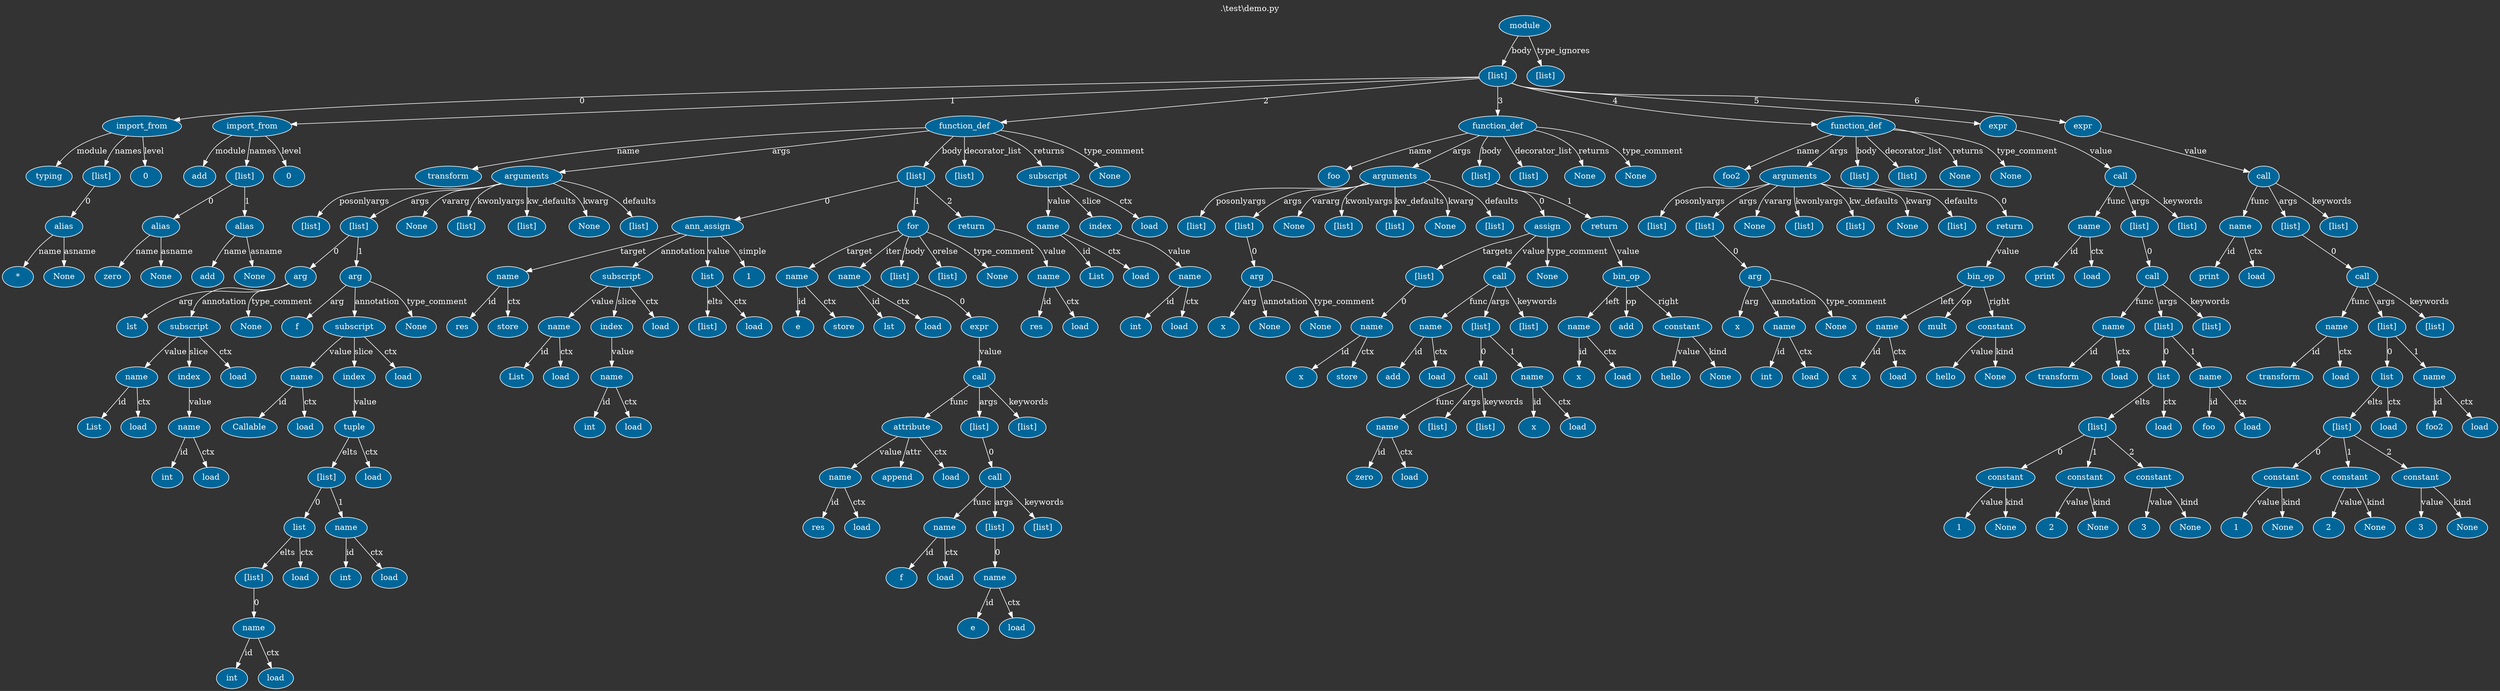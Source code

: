 digraph {
	graph [bgcolor="#333333" fontcolor=white label=".\\test\\demo.py" labelloc=t margin=0]
	node [color=white fillcolor="#006699" fontcolor=white style=filled]
	edge [color=white fontcolor=white]
	2945982050176 [label=module]
	2945982062912 [label="[list]"]
	2945982062720 [label=import_from]
	"91db52f5-9d21-4e3c-8046-02378b36f47f" [label=typing]
	2945982062720 -> "91db52f5-9d21-4e3c-8046-02378b36f47f" [label=module]
	2945982063104 [label="[list]"]
	2945982062848 [label=alias]
	"8678fb52-e85f-4cdc-aac4-c3b04e92e387" [label="*"]
	2945982062848 -> "8678fb52-e85f-4cdc-aac4-c3b04e92e387" [label=name]
	"6d6041be-3050-4386-bb2b-bb7af6522ebc" [label=None]
	2945982062848 -> "6d6041be-3050-4386-bb2b-bb7af6522ebc" [label=asname]
	2945982063104 -> 2945982062848 [label=0]
	2945982062720 -> 2945982063104 [label=names]
	"0858a67c-6999-4847-8aff-644a3b0ce54a" [label=0]
	2945982062720 -> "0858a67c-6999-4847-8aff-644a3b0ce54a" [label=level]
	2945982062912 -> 2945982062720 [label=0]
	2945982063040 [label=import_from]
	"498895fa-fdbb-4707-ab0b-ecede28573e1" [label=add]
	2945982063040 -> "498895fa-fdbb-4707-ab0b-ecede28573e1" [label=module]
	2945982063296 [label="[list]"]
	2945982062656 [label=alias]
	"94f925b2-430c-4118-a924-0f917f32fa1a" [label=zero]
	2945982062656 -> "94f925b2-430c-4118-a924-0f917f32fa1a" [label=name]
	"1c4cda2d-d9b2-43fb-b14c-77b3db206e39" [label=None]
	2945982062656 -> "1c4cda2d-d9b2-43fb-b14c-77b3db206e39" [label=asname]
	2945982063296 -> 2945982062656 [label=0]
	2945982063232 [label=alias]
	"3c665230-dfc3-4863-adbc-a81cc5e9ce0c" [label=add]
	2945982063232 -> "3c665230-dfc3-4863-adbc-a81cc5e9ce0c" [label=name]
	"4e57a6e8-655e-4198-a1f4-e95ad689339a" [label=None]
	2945982063232 -> "4e57a6e8-655e-4198-a1f4-e95ad689339a" [label=asname]
	2945982063296 -> 2945982063232 [label=1]
	2945982063040 -> 2945982063296 [label=names]
	"79856acd-acf0-45c8-b17f-b2395fee8be4" [label=0]
	2945982063040 -> "79856acd-acf0-45c8-b17f-b2395fee8be4" [label=level]
	2945982062912 -> 2945982063040 [label=1]
	2945982050240 [label=function_def]
	"f00c9bbd-d234-488d-a4fc-424b41a3ddba" [label=transform]
	2945982050240 -> "f00c9bbd-d234-488d-a4fc-424b41a3ddba" [label=name]
	2945982063424 [label=arguments]
	2945981981760 [label="[list]"]
	2945982063424 -> 2945981981760 [label=posonlyargs]
	2945982063168 [label="[list]"]
	2945982065216 [label=arg]
	"b6c4242e-02e5-45dd-8370-3f02bab31b08" [label=lst]
	2945982065216 -> "b6c4242e-02e5-45dd-8370-3f02bab31b08" [label=arg]
	2945982065408 [label=subscript]
	2945982065536 [label=name]
	"d7622f13-76fb-428b-b602-58c8ff229624" [label=List]
	2945982065536 -> "d7622f13-76fb-428b-b602-58c8ff229624" [label=id]
	2945982065728 [label=load]
	2945982065536 -> 2945982065728 [label=ctx]
	2945982065408 -> 2945982065536 [label=value]
	2945982065984 [label=index]
	2945982066112 [label=name]
	"2d3917ee-b143-4b10-a54e-26fecbcdbf4b" [label=int]
	2945982066112 -> "2d3917ee-b143-4b10-a54e-26fecbcdbf4b" [label=id]
	2945982066304 [label=load]
	2945982066112 -> 2945982066304 [label=ctx]
	2945982065984 -> 2945982066112 [label=value]
	2945982065408 -> 2945982065984 [label=slice]
	2945982066624 [label=load]
	2945982065408 -> 2945982066624 [label=ctx]
	2945982065216 -> 2945982065408 [label=annotation]
	"53552ad7-54a0-44a5-94b5-7eea68cb354c" [label=None]
	2945982065216 -> "53552ad7-54a0-44a5-94b5-7eea68cb354c" [label=type_comment]
	2945982063168 -> 2945982065216 [label=0]
	2945982083392 [label=arg]
	"b06899c8-a1a8-4064-a172-87392957eb74" [label=f]
	2945982083392 -> "b06899c8-a1a8-4064-a172-87392957eb74" [label=arg]
	2945982083584 [label=subscript]
	2945982083712 [label=name]
	"d9744bb3-56df-432b-90f5-5ae7d95630e1" [label=Callable]
	2945982083712 -> "d9744bb3-56df-432b-90f5-5ae7d95630e1" [label=id]
	2945982083904 [label=load]
	2945982083712 -> 2945982083904 [label=ctx]
	2945982083584 -> 2945982083712 [label=value]
	2945982084160 [label=index]
	2945982084288 [label=tuple]
	2945982063488 [label="[list]"]
	2945982084416 [label=list]
	2945982063552 [label="[list]"]
	2945982084544 [label=name]
	"df498cc2-6edd-40b0-98f6-e13385b9fcf7" [label=int]
	2945982084544 -> "df498cc2-6edd-40b0-98f6-e13385b9fcf7" [label=id]
	2945982084736 [label=load]
	2945982084544 -> 2945982084736 [label=ctx]
	2945982063552 -> 2945982084544 [label=0]
	2945982084416 -> 2945982063552 [label=elts]
	2945982084992 [label=load]
	2945982084416 -> 2945982084992 [label=ctx]
	2945982063488 -> 2945982084416 [label=0]
	2945982085184 [label=name]
	"5edf3ad9-0cff-4c00-b40c-c82208003b53" [label=int]
	2945982085184 -> "5edf3ad9-0cff-4c00-b40c-c82208003b53" [label=id]
	2945982085376 [label=load]
	2945982085184 -> 2945982085376 [label=ctx]
	2945982063488 -> 2945982085184 [label=1]
	2945982084288 -> 2945982063488 [label=elts]
	2945982085632 [label=load]
	2945982084288 -> 2945982085632 [label=ctx]
	2945982084160 -> 2945982084288 [label=value]
	2945982083584 -> 2945982084160 [label=slice]
	2945982085952 [label=load]
	2945982083584 -> 2945982085952 [label=ctx]
	2945982083392 -> 2945982083584 [label=annotation]
	"d98b39f6-e010-4ec0-a8df-cf98573b8ff3" [label=None]
	2945982083392 -> "d98b39f6-e010-4ec0-a8df-cf98573b8ff3" [label=type_comment]
	2945982063168 -> 2945982083392 [label=1]
	2945982063424 -> 2945982063168 [label=args]
	"6320f1b4-29f3-4a1a-9ff0-a9d35c719d4e" [label=None]
	2945982063424 -> "6320f1b4-29f3-4a1a-9ff0-a9d35c719d4e" [label=vararg]
	2945982062976 [label="[list]"]
	2945982063424 -> 2945982062976 [label=kwonlyargs]
	2945982063360 [label="[list]"]
	2945982063424 -> 2945982063360 [label=kw_defaults]
	"557caaf8-4301-4a65-8b86-2968a45563cb" [label=None]
	2945982063424 -> "557caaf8-4301-4a65-8b86-2968a45563cb" [label=kwarg]
	2945982086400 [label="[list]"]
	2945982063424 -> 2945982086400 [label=defaults]
	2945982050240 -> 2945982063424 [label=args]
	2945982086592 [label="[list]"]
	2945982086848 [label=ann_assign]
	2945982087040 [label=name]
	"8af99d81-fe3b-4fe3-a0c9-1acc9413c76a" [label=res]
	2945982087040 -> "8af99d81-fe3b-4fe3-a0c9-1acc9413c76a" [label=id]
	2945982091392 [label=store]
	2945982087040 -> 2945982091392 [label=ctx]
	2945982086848 -> 2945982087040 [label=target]
	2945982091648 [label=subscript]
	2945982091776 [label=name]
	"d7a45cb0-59f0-4e1a-a729-62ff0ea53811" [label=List]
	2945982091776 -> "d7a45cb0-59f0-4e1a-a729-62ff0ea53811" [label=id]
	2945982091968 [label=load]
	2945982091776 -> 2945982091968 [label=ctx]
	2945982091648 -> 2945982091776 [label=value]
	2945982092224 [label=index]
	2945982092352 [label=name]
	"ec231b40-17e5-4c30-af22-8cb2adaca75e" [label=int]
	2945982092352 -> "ec231b40-17e5-4c30-af22-8cb2adaca75e" [label=id]
	2945982092544 [label=load]
	2945982092352 -> 2945982092544 [label=ctx]
	2945982092224 -> 2945982092352 [label=value]
	2945982091648 -> 2945982092224 [label=slice]
	2945982092864 [label=load]
	2945982091648 -> 2945982092864 [label=ctx]
	2945982086848 -> 2945982091648 [label=annotation]
	2945982093120 [label=list]
	2945982086784 [label="[list]"]
	2945982093120 -> 2945982086784 [label=elts]
	2945982093376 [label=load]
	2945982093120 -> 2945982093376 [label=ctx]
	2945982086848 -> 2945982093120 [label=value]
	"ef7a5533-f201-48dc-a27f-9df4fa88ca58" [label=1]
	2945982086848 -> "ef7a5533-f201-48dc-a27f-9df4fa88ca58" [label=simple]
	2945982086592 -> 2945982086848 [label=0]
	2945982093888 [label=for]
	2945982093824 [label=name]
	"c27f7e1a-1e43-4200-b1bb-6ca309d23b1d" [label=e]
	2945982093824 -> "c27f7e1a-1e43-4200-b1bb-6ca309d23b1d" [label=id]
	2945982094080 [label=store]
	2945982093824 -> 2945982094080 [label=ctx]
	2945982093888 -> 2945982093824 [label=target]
	2945982094336 [label=name]
	"1e18425f-3d1e-48e6-ac9b-8973bb372d70" [label=lst]
	2945982094336 -> "1e18425f-3d1e-48e6-ac9b-8973bb372d70" [label=id]
	2945982094528 [label=load]
	2945982094336 -> 2945982094528 [label=ctx]
	2945982093888 -> 2945982094336 [label=iter]
	2945982093184 [label="[list]"]
	2945982094784 [label=expr]
	2945982094912 [label=call]
	2945982095040 [label=attribute]
	2945982095168 [label=name]
	"d73acdc4-d1a3-44a5-8f9a-57518e6c8fc2" [label=res]
	2945982095168 -> "d73acdc4-d1a3-44a5-8f9a-57518e6c8fc2" [label=id]
	2945982107712 [label=load]
	2945982095168 -> 2945982107712 [label=ctx]
	2945982095040 -> 2945982095168 [label=value]
	"5c3ccae7-d036-4da4-834f-660f8876add9" [label=append]
	2945982095040 -> "5c3ccae7-d036-4da4-834f-660f8876add9" [label=attr]
	2945982108032 [label=load]
	2945982095040 -> 2945982108032 [label=ctx]
	2945982094912 -> 2945982095040 [label=func]
	2945982093696 [label="[list]"]
	2945982108288 [label=call]
	2945982108480 [label=name]
	"fec192e0-c8ad-444e-992c-1cecd68fc68b" [label=f]
	2945982108480 -> "fec192e0-c8ad-444e-992c-1cecd68fc68b" [label=id]
	2945982108672 [label=load]
	2945982108480 -> 2945982108672 [label=ctx]
	2945982108288 -> 2945982108480 [label=func]
	2945982108224 [label="[list]"]
	2945982108928 [label=name]
	"4adad9ba-7dfb-4f44-8d03-845926eb07d0" [label=e]
	2945982108928 -> "4adad9ba-7dfb-4f44-8d03-845926eb07d0" [label=id]
	2945982109184 [label=load]
	2945982108928 -> 2945982109184 [label=ctx]
	2945982108224 -> 2945982108928 [label=0]
	2945982108288 -> 2945982108224 [label=args]
	2945982108864 [label="[list]"]
	2945982108288 -> 2945982108864 [label=keywords]
	2945982093696 -> 2945982108288 [label=0]
	2945982094912 -> 2945982093696 [label=args]
	2945982109376 [label="[list]"]
	2945982094912 -> 2945982109376 [label=keywords]
	2945982094784 -> 2945982094912 [label=value]
	2945982093184 -> 2945982094784 [label=0]
	2945982093888 -> 2945982093184 [label=body]
	2945982109568 [label="[list]"]
	2945982093888 -> 2945982109568 [label=orelse]
	"faa4f4ac-5675-4c4b-a83d-3c007dfd281b" [label=None]
	2945982093888 -> "faa4f4ac-5675-4c4b-a83d-3c007dfd281b" [label=type_comment]
	2945982086592 -> 2945982093888 [label=1]
	2945982110080 [label=return]
	2945982110208 [label=name]
	"a502f95d-f4ca-4967-9385-fa5f466e3565" [label=res]
	2945982110208 -> "a502f95d-f4ca-4967-9385-fa5f466e3565" [label=id]
	2945982110400 [label=load]
	2945982110208 -> 2945982110400 [label=ctx]
	2945982110080 -> 2945982110208 [label=value]
	2945982086592 -> 2945982110080 [label=2]
	2945982050240 -> 2945982086592 [label=body]
	2945982109824 [label="[list]"]
	2945982050240 -> 2945982109824 [label=decorator_list]
	2945982110848 [label=subscript]
	2945982110976 [label=name]
	"6b0e631c-ab96-46d4-905e-f481b71ceaa2" [label=List]
	2945982110976 -> "6b0e631c-ab96-46d4-905e-f481b71ceaa2" [label=id]
	2945982111168 [label=load]
	2945982110976 -> 2945982111168 [label=ctx]
	2945982110848 -> 2945982110976 [label=value]
	2945982111424 [label=index]
	2945982111552 [label=name]
	"e966ed96-bdbd-4911-8ac7-105638b7ee45" [label=int]
	2945982111552 -> "e966ed96-bdbd-4911-8ac7-105638b7ee45" [label=id]
	2945982111808 [label=load]
	2945982111552 -> 2945982111808 [label=ctx]
	2945982111424 -> 2945982111552 [label=value]
	2945982110848 -> 2945982111424 [label=slice]
	2945982112128 [label=load]
	2945982110848 -> 2945982112128 [label=ctx]
	2945982050240 -> 2945982110848 [label=returns]
	"4ae13ec9-651e-49ee-ba67-3aef49a4667e" [label=None]
	2945982050240 -> "4ae13ec9-651e-49ee-ba67-3aef49a4667e" [label=type_comment]
	2945982062912 -> 2945982050240 [label=2]
	2945982112640 [label=function_def]
	"47f9d838-d369-4475-aa1b-fac05b325aba" [label=foo]
	2945982112640 -> "47f9d838-d369-4475-aa1b-fac05b325aba" [label=name]
	2945982112704 [label=arguments]
	2945982110656 [label="[list]"]
	2945982112704 -> 2945982110656 [label=posonlyargs]
	2945982112448 [label="[list]"]
	2945982112896 [label=arg]
	"ca1c08b6-0ab7-450b-a0c3-5900f01d2d74" [label=x]
	2945982112896 -> "ca1c08b6-0ab7-450b-a0c3-5900f01d2d74" [label=arg]
	"a278439b-9003-4270-bb12-76daac987cfe" [label=None]
	2945982112896 -> "a278439b-9003-4270-bb12-76daac987cfe" [label=annotation]
	"c75ab339-a531-4f5e-99d0-b6ddd4afde02" [label=None]
	2945982112896 -> "c75ab339-a531-4f5e-99d0-b6ddd4afde02" [label=type_comment]
	2945982112448 -> 2945982112896 [label=0]
	2945982112704 -> 2945982112448 [label=args]
	"76d98971-8be0-4005-809a-f7d56b4a1769" [label=None]
	2945982112704 -> "76d98971-8be0-4005-809a-f7d56b4a1769" [label=vararg]
	2945982112832 [label="[list]"]
	2945982112704 -> 2945982112832 [label=kwonlyargs]
	2945982113344 [label="[list]"]
	2945982112704 -> 2945982113344 [label=kw_defaults]
	"7333264c-20c6-4699-b73c-237b8afe5f19" [label=None]
	2945982112704 -> "7333264c-20c6-4699-b73c-237b8afe5f19" [label=kwarg]
	2945982113408 [label="[list]"]
	2945982112704 -> 2945982113408 [label=defaults]
	2945982112640 -> 2945982112704 [label=args]
	2945982113664 [label="[list]"]
	2945982113920 [label=assign]
	2945982113856 [label="[list]"]
	2945982114112 [label=name]
	"c06796f3-2a72-4bc9-9a40-d0657d18dc4a" [label=x]
	2945982114112 -> "c06796f3-2a72-4bc9-9a40-d0657d18dc4a" [label=id]
	2945982114368 [label=store]
	2945982114112 -> 2945982114368 [label=ctx]
	2945982113856 -> 2945982114112 [label=0]
	2945982113920 -> 2945982113856 [label=targets]
	2945982114624 [label=call]
	2945982114752 [label=name]
	"6ba0d9d7-8e7f-4e12-8eb5-40e1a872f679" [label=add]
	2945982114752 -> "6ba0d9d7-8e7f-4e12-8eb5-40e1a872f679" [label=id]
	2945982114944 [label=load]
	2945982114752 -> 2945982114944 [label=ctx]
	2945982114624 -> 2945982114752 [label=func]
	2945982113984 [label="[list]"]
	2945982115200 [label=call]
	2945982115392 [label=name]
	"1caf5e0e-02f5-4609-a8c8-1fd9098afff2" [label=zero]
	2945982115392 -> "1caf5e0e-02f5-4609-a8c8-1fd9098afff2" [label=id]
	2945982115584 [label=load]
	2945982115392 -> 2945982115584 [label=ctx]
	2945982115200 -> 2945982115392 [label=func]
	2945982115136 [label="[list]"]
	2945982115200 -> 2945982115136 [label=args]
	2945982115776 [label="[list]"]
	2945982115200 -> 2945982115776 [label=keywords]
	2945982113984 -> 2945982115200 [label=0]
	2945982124352 [label=name]
	"43502cbf-cccb-474b-a8ea-eff0e902bc2f" [label=x]
	2945982124352 -> "43502cbf-cccb-474b-a8ea-eff0e902bc2f" [label=id]
	2945982124544 [label=load]
	2945982124352 -> 2945982124544 [label=ctx]
	2945982113984 -> 2945982124352 [label=1]
	2945982114624 -> 2945982113984 [label=args]
	2945982124096 [label="[list]"]
	2945982114624 -> 2945982124096 [label=keywords]
	2945982113920 -> 2945982114624 [label=value]
	"a43d686d-3bbe-4d4f-b31c-6d195523f860" [label=None]
	2945982113920 -> "a43d686d-3bbe-4d4f-b31c-6d195523f860" [label=type_comment]
	2945982113664 -> 2945982113920 [label=0]
	2945982125056 [label=return]
	2945982125184 [label=bin_op]
	2945982125312 [label=name]
	"cc4bf713-2a8e-49da-ba10-2f4b4cd11fb8" [label=x]
	2945982125312 -> "cc4bf713-2a8e-49da-ba10-2f4b4cd11fb8" [label=id]
	2945982125504 [label=load]
	2945982125312 -> 2945982125504 [label=ctx]
	2945982125184 -> 2945982125312 [label=left]
	2945982125760 [label=add]
	2945982125184 -> 2945982125760 [label=op]
	2945982125952 [label=constant]
	"aac9358c-5e9d-4277-b610-c29e33793b90" [label=hello]
	2945982125952 -> "aac9358c-5e9d-4277-b610-c29e33793b90" [label=value]
	"6d6c478a-e9e9-45f7-9e7b-99a0e7eea5c7" [label=None]
	2945982125952 -> "6d6c478a-e9e9-45f7-9e7b-99a0e7eea5c7" [label=kind]
	2945982125184 -> 2945982125952 [label=right]
	2945982125056 -> 2945982125184 [label=value]
	2945982113664 -> 2945982125056 [label=1]
	2945982112640 -> 2945982113664 [label=body]
	2945982124736 [label="[list]"]
	2945982112640 -> 2945982124736 [label=decorator_list]
	"32ac5e43-4518-4d6f-9a8a-18829f7df28c" [label=None]
	2945982112640 -> "32ac5e43-4518-4d6f-9a8a-18829f7df28c" [label=returns]
	"7d3a18fb-1a48-40f6-8f24-f8b1fb77799a" [label=None]
	2945982112640 -> "7d3a18fb-1a48-40f6-8f24-f8b1fb77799a" [label=type_comment]
	2945982062912 -> 2945982112640 [label=3]
	2945982126848 [label=function_def]
	"c54d5ca1-4079-482d-a418-5b6a78652f65" [label=foo2]
	2945982126848 -> "c54d5ca1-4079-482d-a418-5b6a78652f65" [label=name]
	2945982126912 [label=arguments]
	2945982126272 [label="[list]"]
	2945982126912 -> 2945982126272 [label=posonlyargs]
	2945982126656 [label="[list]"]
	2945982127104 [label=arg]
	"3aa87eac-f5fc-4f5f-a9d4-c16252672d46" [label=x]
	2945982127104 -> "3aa87eac-f5fc-4f5f-a9d4-c16252672d46" [label=arg]
	2945982127360 [label=name]
	"51fe4cfe-71f3-487d-950f-e5f0ef450fcd" [label=int]
	2945982127360 -> "51fe4cfe-71f3-487d-950f-e5f0ef450fcd" [label=id]
	2945982127552 [label=load]
	2945982127360 -> 2945982127552 [label=ctx]
	2945982127104 -> 2945982127360 [label=annotation]
	"372d0373-bb75-4dff-aac3-0ad72f628c55" [label=None]
	2945982127104 -> "372d0373-bb75-4dff-aac3-0ad72f628c55" [label=type_comment]
	2945982126656 -> 2945982127104 [label=0]
	2945982126912 -> 2945982126656 [label=args]
	"83df49de-ef76-4cfa-b052-d33cf2bd11f3" [label=None]
	2945982126912 -> "83df49de-ef76-4cfa-b052-d33cf2bd11f3" [label=vararg]
	2945982127040 [label="[list]"]
	2945982126912 -> 2945982127040 [label=kwonlyargs]
	2945982127936 [label="[list]"]
	2945982126912 -> 2945982127936 [label=kw_defaults]
	"dd64b775-d614-4988-af06-7799b6d5b7b4" [label=None]
	2945982126912 -> "dd64b775-d614-4988-af06-7799b6d5b7b4" [label=kwarg]
	2945982128000 [label="[list]"]
	2945982126912 -> 2945982128000 [label=defaults]
	2945982126848 -> 2945982126912 [label=args]
	2945982132416 [label="[list]"]
	2945982132672 [label=return]
	2945982132864 [label=bin_op]
	2945982132992 [label=name]
	"76d43afb-ece5-4d4d-adfc-bc4cc778a86d" [label=x]
	2945982132992 -> "76d43afb-ece5-4d4d-adfc-bc4cc778a86d" [label=id]
	2945982133184 [label=load]
	2945982132992 -> 2945982133184 [label=ctx]
	2945982132864 -> 2945982132992 [label=left]
	2945982133440 [label=mult]
	2945982132864 -> 2945982133440 [label=op]
	2945982133632 [label=constant]
	"214761f4-e3ae-4014-a61d-b8e1e52c3a0d" [label=hello]
	2945982133632 -> "214761f4-e3ae-4014-a61d-b8e1e52c3a0d" [label=value]
	"eae80b32-bffc-4157-80f8-711b7f48e1fa" [label=None]
	2945982133632 -> "eae80b32-bffc-4157-80f8-711b7f48e1fa" [label=kind]
	2945982132864 -> 2945982133632 [label=right]
	2945982132672 -> 2945982132864 [label=value]
	2945982132416 -> 2945982132672 [label=0]
	2945982126848 -> 2945982132416 [label=body]
	2945982132608 [label="[list]"]
	2945982126848 -> 2945982132608 [label=decorator_list]
	"005af5a2-1107-40de-929c-fbddb3f41ae9" [label=None]
	2945982126848 -> "005af5a2-1107-40de-929c-fbddb3f41ae9" [label=returns]
	"5f0a1945-afb0-4ba0-8601-c12fe643e459" [label=None]
	2945982126848 -> "5f0a1945-afb0-4ba0-8601-c12fe643e459" [label=type_comment]
	2945982062912 -> 2945982126848 [label=4]
	2945982134400 [label=expr]
	2945982134592 [label=call]
	2945982134720 [label=name]
	"95dd3661-ff66-4d08-8e5a-9ee87218ebb4" [label=print]
	2945982134720 -> "95dd3661-ff66-4d08-8e5a-9ee87218ebb4" [label=id]
	2945982134912 [label=load]
	2945982134720 -> 2945982134912 [label=ctx]
	2945982134592 -> 2945982134720 [label=func]
	2945982133952 [label="[list]"]
	2945982135168 [label=call]
	2945982135296 [label=name]
	"13c148c2-81b0-4476-a05b-2b14a01d4b9f" [label=transform]
	2945982135296 -> "13c148c2-81b0-4476-a05b-2b14a01d4b9f" [label=id]
	2945982135488 [label=load]
	2945982135296 -> 2945982135488 [label=ctx]
	2945982135168 -> 2945982135296 [label=func]
	2945982134336 [label="[list]"]
	2945982135744 [label=list]
	2945982135680 [label="[list]"]
	2945982135936 [label=constant]
	"0c76a5a2-a67e-4441-b277-4b5beb654871" [label=1]
	2945982135936 -> "0c76a5a2-a67e-4441-b277-4b5beb654871" [label=value]
	"5eac074b-92d5-4e97-bade-e2da1da49925" [label=None]
	2945982135936 -> "5eac074b-92d5-4e97-bade-e2da1da49925" [label=kind]
	2945982135680 -> 2945982135936 [label=0]
	2945982136256 [label=constant]
	"be5e6729-8086-4053-a392-2e41bc28ba74" [label=2]
	2945982136256 -> "be5e6729-8086-4053-a392-2e41bc28ba74" [label=value]
	"24d65f42-afdb-42fb-977d-f6a412caa5e4" [label=None]
	2945982136256 -> "24d65f42-afdb-42fb-977d-f6a412caa5e4" [label=kind]
	2945982135680 -> 2945982136256 [label=1]
	2945982136576 [label=constant]
	"ddeec71c-ba17-465f-a100-b25df4bb17d9" [label=3]
	2945982136576 -> "ddeec71c-ba17-465f-a100-b25df4bb17d9" [label=value]
	"dfc4acdd-9889-4b66-abd5-13b45a7ccd5c" [label=None]
	2945982136576 -> "dfc4acdd-9889-4b66-abd5-13b45a7ccd5c" [label=kind]
	2945982135680 -> 2945982136576 [label=2]
	2945982135744 -> 2945982135680 [label=elts]
	2945982136896 [label=load]
	2945982135744 -> 2945982136896 [label=ctx]
	2945982134336 -> 2945982135744 [label=0]
	2945982137088 [label=name]
	"0cbc91fd-3691-4f16-b5fb-9192d5a2af1a" [label=foo]
	2945982137088 -> "0cbc91fd-3691-4f16-b5fb-9192d5a2af1a" [label=id]
	2945982137280 [label=load]
	2945982137088 -> 2945982137280 [label=ctx]
	2945982134336 -> 2945982137088 [label=1]
	2945982135168 -> 2945982134336 [label=args]
	2945982135808 [label="[list]"]
	2945982135168 -> 2945982135808 [label=keywords]
	2945982133952 -> 2945982135168 [label=0]
	2945982134592 -> 2945982133952 [label=args]
	2945982137472 [label="[list]"]
	2945982134592 -> 2945982137472 [label=keywords]
	2945982134400 -> 2945982134592 [label=value]
	2945982062912 -> 2945982134400 [label=5]
	2945982137920 [label=expr]
	2945982138048 [label=call]
	2945982138176 [label=name]
	"3814f9fc-e984-48d0-93d4-3be63944f5ea" [label=print]
	2945982138176 -> "3814f9fc-e984-48d0-93d4-3be63944f5ea" [label=id]
	2945982138368 [label=load]
	2945982138176 -> 2945982138368 [label=ctx]
	2945982138048 -> 2945982138176 [label=func]
	2945982137664 [label="[list]"]
	2945982138624 [label=call]
	2945982138816 [label=name]
	"46543fb9-40f4-4195-8439-0200796e9d56" [label=transform]
	2945982138816 -> "46543fb9-40f4-4195-8439-0200796e9d56" [label=id]
	2945982139008 [label=load]
	2945982138816 -> 2945982139008 [label=ctx]
	2945982138624 -> 2945982138816 [label=func]
	2945982138560 [label="[list]"]
	2945982139264 [label=list]
	2945982139200 [label="[list]"]
	2945982139456 [label=constant]
	"550ec442-c8db-425e-ae42-b2a276061587" [label=1]
	2945982139456 -> "550ec442-c8db-425e-ae42-b2a276061587" [label=value]
	"b48c6372-a60a-4479-8731-b22739465bbd" [label=None]
	2945982139456 -> "b48c6372-a60a-4479-8731-b22739465bbd" [label=kind]
	2945982139200 -> 2945982139456 [label=0]
	2945982139776 [label=constant]
	"7eaa82a4-055d-4e2d-ac0e-9b5ff81eeddf" [label=2]
	2945982139776 -> "7eaa82a4-055d-4e2d-ac0e-9b5ff81eeddf" [label=value]
	"bca2dbd6-29b1-478b-9efd-ded4a95100bf" [label=None]
	2945982139776 -> "bca2dbd6-29b1-478b-9efd-ded4a95100bf" [label=kind]
	2945982139200 -> 2945982139776 [label=1]
	2945982140032 [label=constant]
	"f556086a-c75f-4062-a1bc-bddb72f69d81" [label=3]
	2945982140032 -> "f556086a-c75f-4062-a1bc-bddb72f69d81" [label=value]
	"a44edd60-e938-436a-bb5c-ce08af1d0016" [label=None]
	2945982140032 -> "a44edd60-e938-436a-bb5c-ce08af1d0016" [label=kind]
	2945982139200 -> 2945982140032 [label=2]
	2945982139264 -> 2945982139200 [label=elts]
	2945982140352 [label=load]
	2945982139264 -> 2945982140352 [label=ctx]
	2945982138560 -> 2945982139264 [label=0]
	2945982144704 [label=name]
	"dcffe38f-375a-4306-9e99-04a558280bcc" [label=foo2]
	2945982144704 -> "dcffe38f-375a-4306-9e99-04a558280bcc" [label=id]
	2945982144896 [label=load]
	2945982144704 -> 2945982144896 [label=ctx]
	2945982138560 -> 2945982144704 [label=1]
	2945982138624 -> 2945982138560 [label=args]
	2945982139328 [label="[list]"]
	2945982138624 -> 2945982139328 [label=keywords]
	2945982137664 -> 2945982138624 [label=0]
	2945982138048 -> 2945982137664 [label=args]
	2945982145088 [label="[list]"]
	2945982138048 -> 2945982145088 [label=keywords]
	2945982137920 -> 2945982138048 [label=value]
	2945982062912 -> 2945982137920 [label=6]
	2945982050176 -> 2945982062912 [label=body]
	2945982145280 [label="[list]"]
	2945982050176 -> 2945982145280 [label=type_ignores]
}
